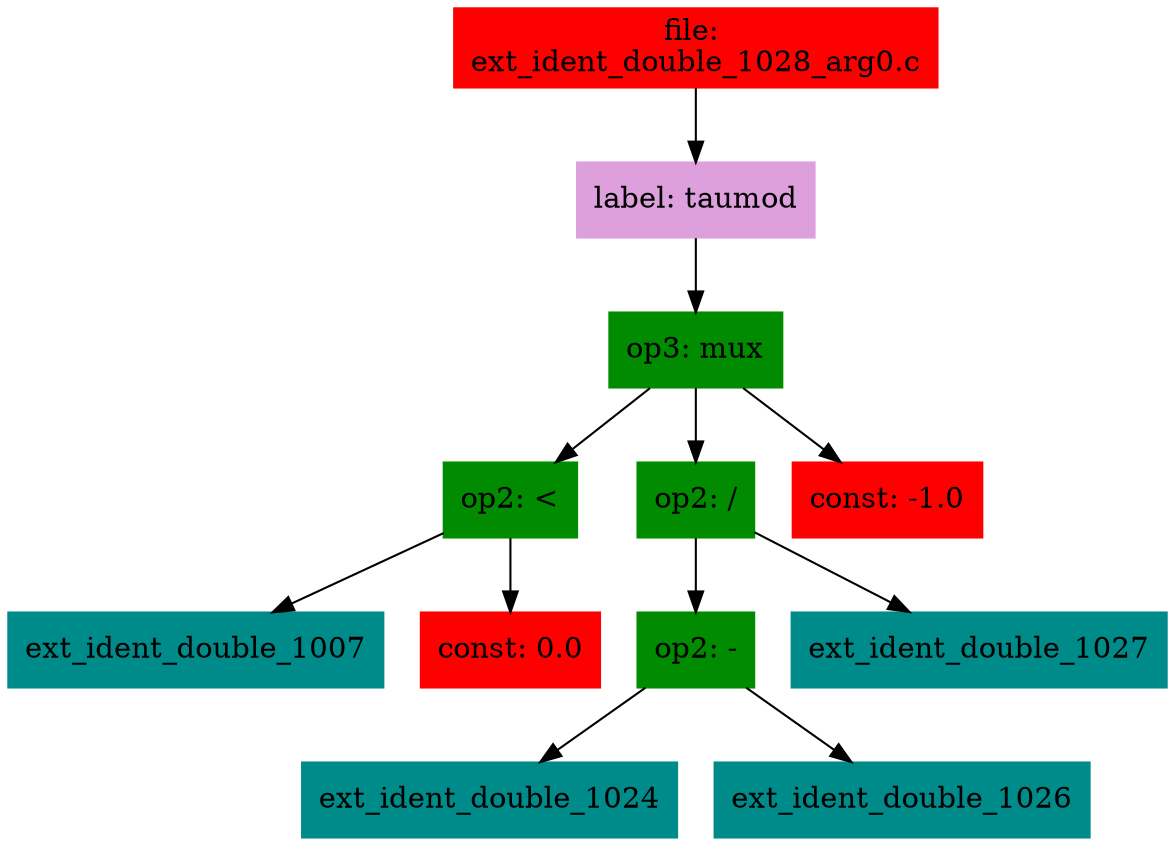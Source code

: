 digraph G {
node [shape=box]

0 [label="file: 
ext_ident_double_1028_arg0.c",color=red, style=filled]
1 [label="label: taumod",color=plum, style=filled]
0 -> 1
2 [label="op3: mux",color=green4, style=filled]
1 -> 2
3 [label="op2: <",color=green4, style=filled]
2 -> 3
4 [label="ext_ident_double_1007",color=cyan4, style=filled]
3 -> 4
21 [label="const: 0.0",color=red1, style=filled]
3 -> 21
22 [label="op2: /",color=green4, style=filled]
2 -> 22
23 [label="op2: -",color=green4, style=filled]
22 -> 23
24 [label="ext_ident_double_1024",color=cyan4, style=filled]
23 -> 24
607 [label="ext_ident_double_1026",color=cyan4, style=filled]
23 -> 607
626 [label="ext_ident_double_1027",color=cyan4, style=filled]
22 -> 626
643 [label="const: -1.0",color=red1, style=filled]
2 -> 643


}


